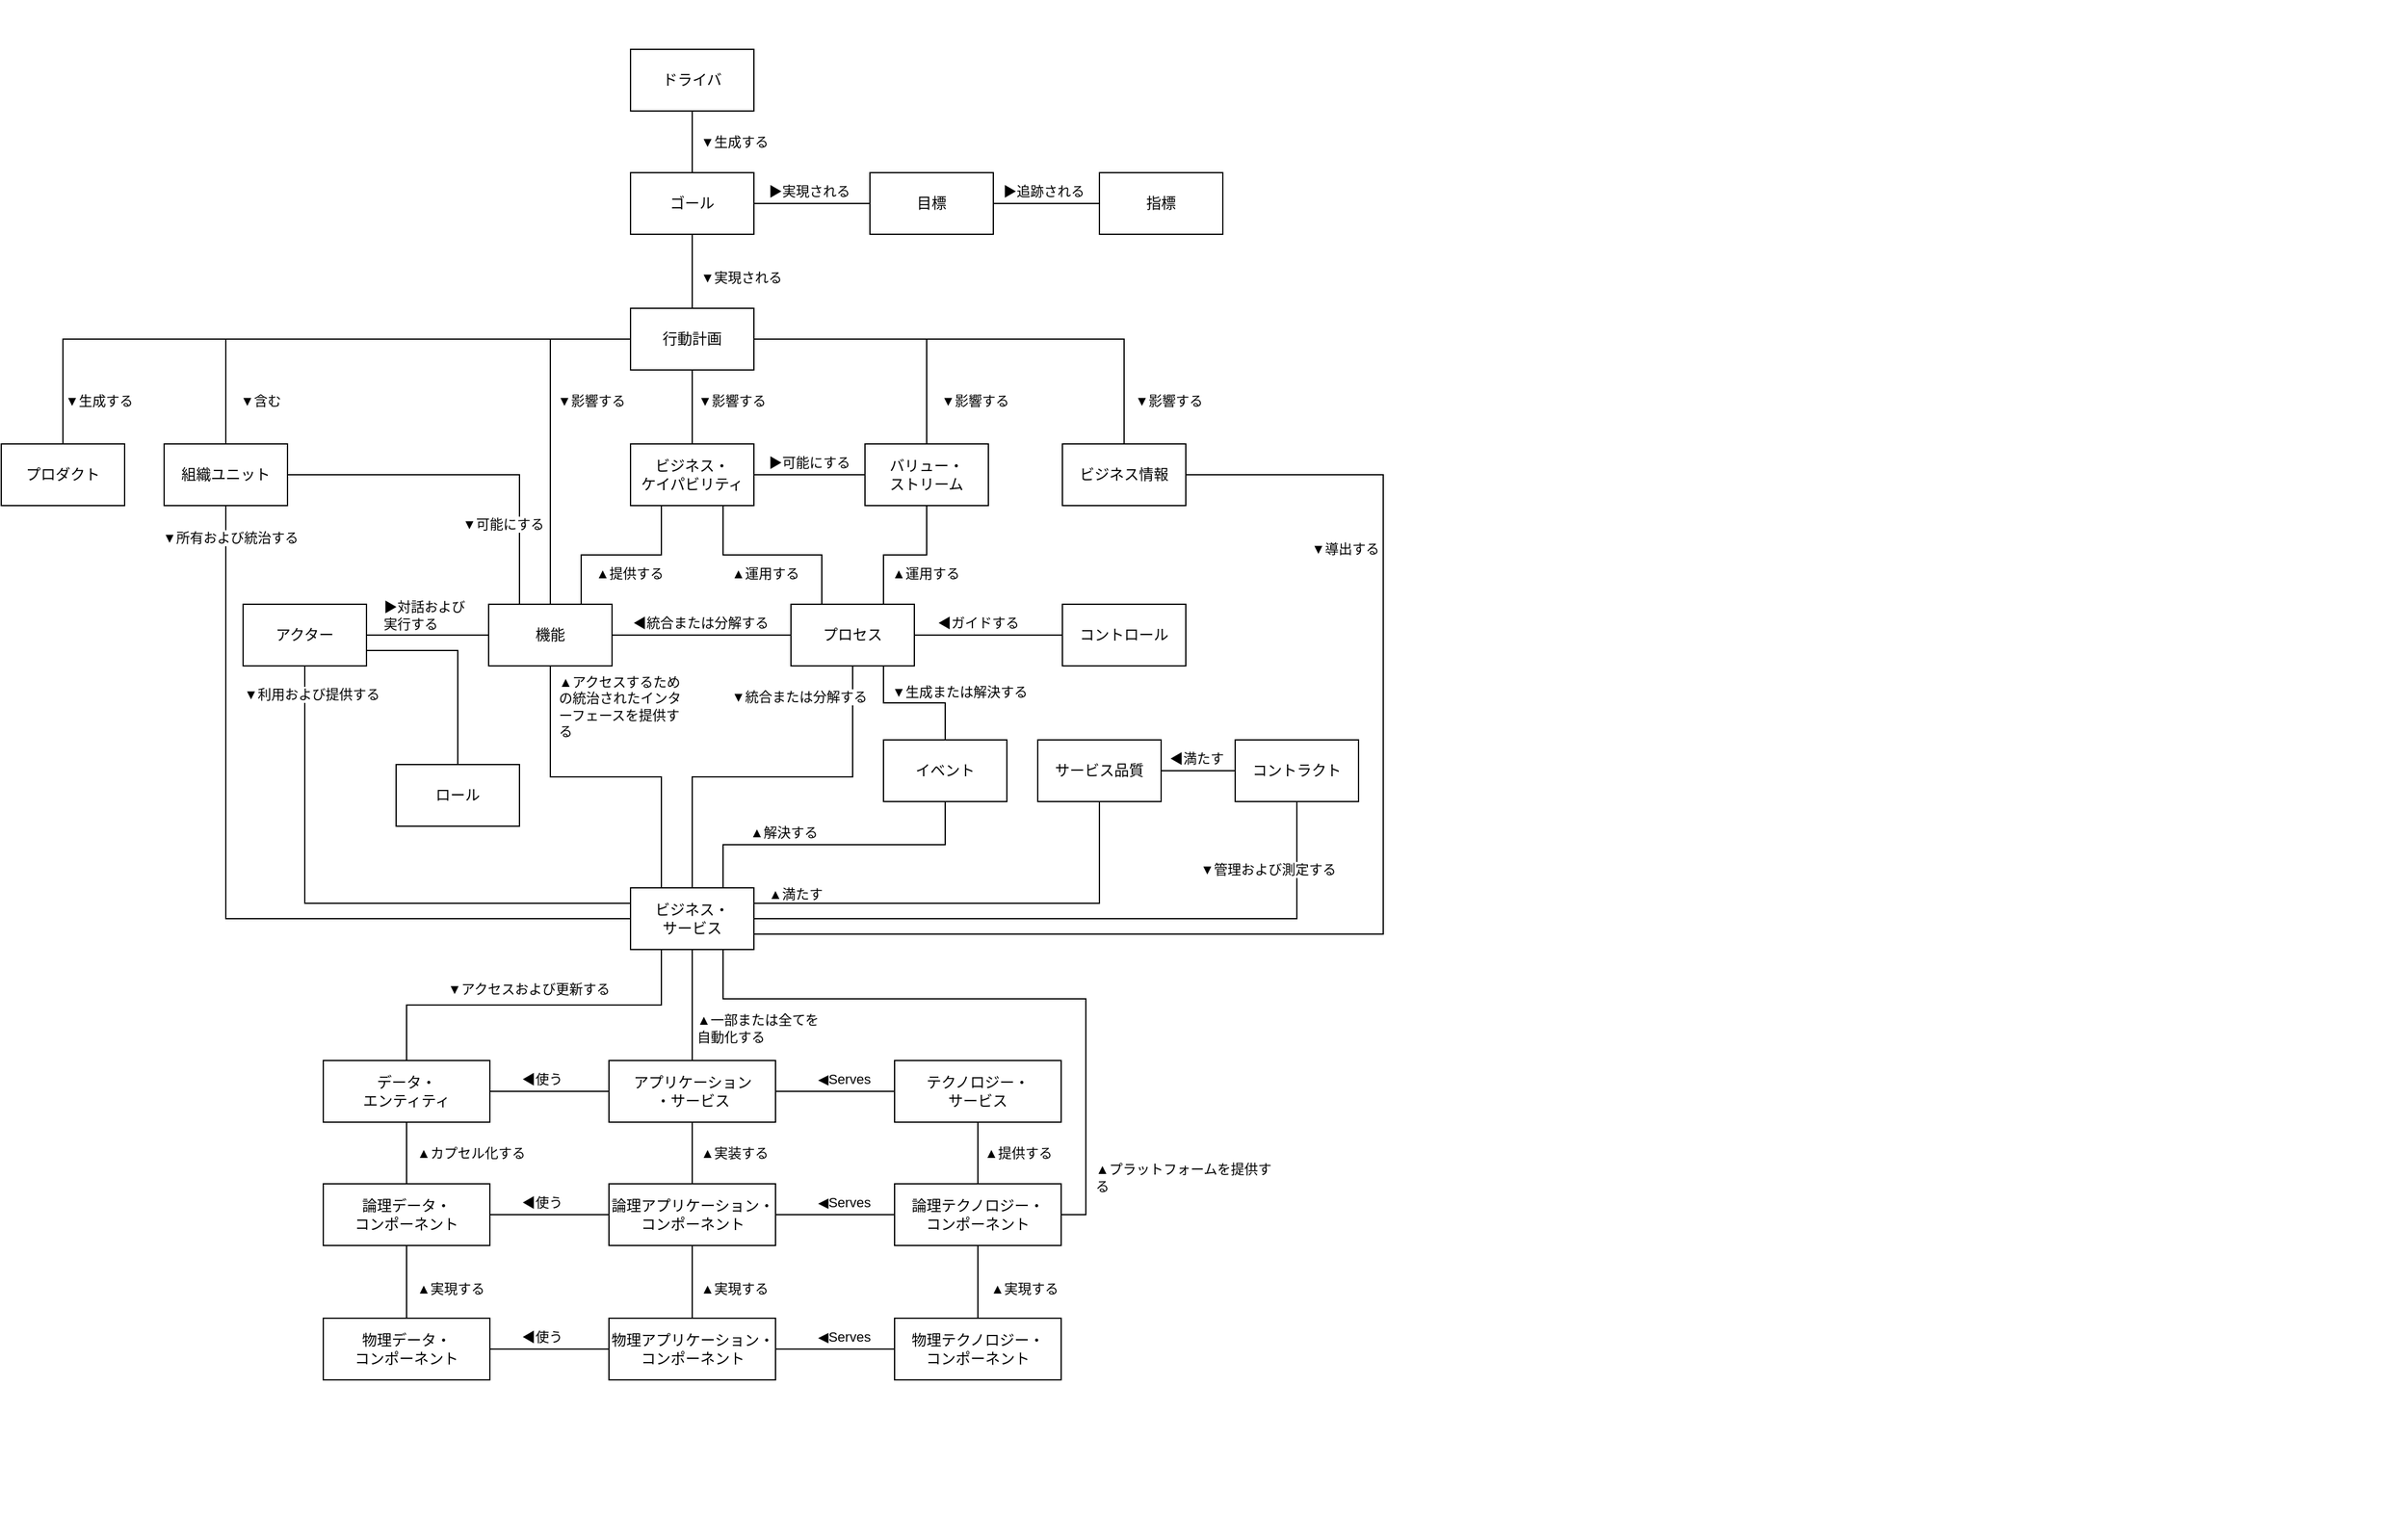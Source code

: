 <mxfile version="24.5.1" type="device">
  <diagram name="ページ1" id="Z8X2f4txD260uItvgTXV">
    <mxGraphModel dx="2591" dy="1276" grid="1" gridSize="10" guides="1" tooltips="1" connect="1" arrows="0" fold="1" page="1" pageScale="1" pageWidth="827" pageHeight="1169" math="0" shadow="0">
      <root>
        <mxCell id="0" />
        <mxCell id="1" parent="0" />
        <mxCell id="oUVDMubkJl2W0yfl72FX-8" style="edgeStyle=orthogonalEdgeStyle;rounded=0;orthogonalLoop=1;jettySize=auto;html=1;exitX=0.5;exitY=1;exitDx=0;exitDy=0;endArrow=none;endFill=0;" edge="1" parent="1" source="oUVDMubkJl2W0yfl72FX-1" target="oUVDMubkJl2W0yfl72FX-2">
          <mxGeometry relative="1" as="geometry" />
        </mxCell>
        <mxCell id="oUVDMubkJl2W0yfl72FX-1" value="ドライバ" style="rounded=0;whiteSpace=wrap;html=1;" vertex="1" parent="1">
          <mxGeometry x="260" y="120" width="100" height="50" as="geometry" />
        </mxCell>
        <mxCell id="oUVDMubkJl2W0yfl72FX-9" style="edgeStyle=orthogonalEdgeStyle;rounded=0;orthogonalLoop=1;jettySize=auto;html=1;exitX=1;exitY=0.5;exitDx=0;exitDy=0;strokeColor=default;align=center;verticalAlign=middle;fontFamily=Helvetica;fontSize=11;fontColor=default;labelBackgroundColor=default;endArrow=none;endFill=0;" edge="1" parent="1" source="oUVDMubkJl2W0yfl72FX-2" target="oUVDMubkJl2W0yfl72FX-3">
          <mxGeometry relative="1" as="geometry" />
        </mxCell>
        <mxCell id="oUVDMubkJl2W0yfl72FX-2" value="ゴール" style="rounded=0;whiteSpace=wrap;html=1;" vertex="1" parent="1">
          <mxGeometry x="260" y="220" width="100" height="50" as="geometry" />
        </mxCell>
        <mxCell id="oUVDMubkJl2W0yfl72FX-10" style="edgeStyle=orthogonalEdgeStyle;rounded=0;orthogonalLoop=1;jettySize=auto;html=1;exitX=1;exitY=0.5;exitDx=0;exitDy=0;strokeColor=default;align=center;verticalAlign=middle;fontFamily=Helvetica;fontSize=11;fontColor=default;labelBackgroundColor=default;endArrow=none;endFill=0;" edge="1" parent="1" source="oUVDMubkJl2W0yfl72FX-3" target="oUVDMubkJl2W0yfl72FX-4">
          <mxGeometry relative="1" as="geometry" />
        </mxCell>
        <mxCell id="oUVDMubkJl2W0yfl72FX-11" style="edgeStyle=orthogonalEdgeStyle;rounded=0;orthogonalLoop=1;jettySize=auto;html=1;exitX=0.5;exitY=1;exitDx=0;exitDy=0;strokeColor=default;align=center;verticalAlign=middle;fontFamily=Helvetica;fontSize=11;fontColor=default;labelBackgroundColor=default;endArrow=none;endFill=0;" edge="1" parent="1" source="oUVDMubkJl2W0yfl72FX-2" target="oUVDMubkJl2W0yfl72FX-5">
          <mxGeometry relative="1" as="geometry" />
        </mxCell>
        <mxCell id="oUVDMubkJl2W0yfl72FX-3" value="目標" style="rounded=0;whiteSpace=wrap;html=1;" vertex="1" parent="1">
          <mxGeometry x="454" y="220" width="100" height="50" as="geometry" />
        </mxCell>
        <mxCell id="oUVDMubkJl2W0yfl72FX-4" value="指標" style="rounded=0;whiteSpace=wrap;html=1;" vertex="1" parent="1">
          <mxGeometry x="640" y="220" width="100" height="50" as="geometry" />
        </mxCell>
        <mxCell id="oUVDMubkJl2W0yfl72FX-7" style="rounded=0;orthogonalLoop=1;jettySize=auto;html=1;exitX=0.5;exitY=1;exitDx=0;exitDy=0;entryX=0.5;entryY=0;entryDx=0;entryDy=0;endArrow=none;endFill=0;" edge="1" parent="1" source="oUVDMubkJl2W0yfl72FX-5" target="oUVDMubkJl2W0yfl72FX-6">
          <mxGeometry relative="1" as="geometry">
            <mxPoint x="410" y="530" as="targetPoint" />
          </mxGeometry>
        </mxCell>
        <mxCell id="oUVDMubkJl2W0yfl72FX-20" style="edgeStyle=orthogonalEdgeStyle;rounded=0;orthogonalLoop=1;jettySize=auto;html=1;exitX=0;exitY=0.5;exitDx=0;exitDy=0;strokeColor=default;align=center;verticalAlign=middle;fontFamily=Helvetica;fontSize=11;fontColor=default;labelBackgroundColor=default;endArrow=none;endFill=0;" edge="1" parent="1" source="oUVDMubkJl2W0yfl72FX-5" target="oUVDMubkJl2W0yfl72FX-18">
          <mxGeometry relative="1" as="geometry" />
        </mxCell>
        <mxCell id="oUVDMubkJl2W0yfl72FX-21" style="edgeStyle=orthogonalEdgeStyle;rounded=0;orthogonalLoop=1;jettySize=auto;html=1;exitX=0;exitY=0.5;exitDx=0;exitDy=0;strokeColor=default;align=center;verticalAlign=middle;fontFamily=Helvetica;fontSize=11;fontColor=default;labelBackgroundColor=default;endArrow=none;endFill=0;" edge="1" parent="1" source="oUVDMubkJl2W0yfl72FX-5" target="oUVDMubkJl2W0yfl72FX-19">
          <mxGeometry relative="1" as="geometry" />
        </mxCell>
        <mxCell id="oUVDMubkJl2W0yfl72FX-22" style="edgeStyle=orthogonalEdgeStyle;rounded=0;orthogonalLoop=1;jettySize=auto;html=1;exitX=1;exitY=0.5;exitDx=0;exitDy=0;strokeColor=default;align=center;verticalAlign=middle;fontFamily=Helvetica;fontSize=11;fontColor=default;labelBackgroundColor=default;endArrow=none;endFill=0;" edge="1" parent="1" source="oUVDMubkJl2W0yfl72FX-5" target="oUVDMubkJl2W0yfl72FX-12">
          <mxGeometry relative="1" as="geometry" />
        </mxCell>
        <mxCell id="oUVDMubkJl2W0yfl72FX-23" style="edgeStyle=orthogonalEdgeStyle;rounded=0;orthogonalLoop=1;jettySize=auto;html=1;exitX=1;exitY=0.5;exitDx=0;exitDy=0;entryX=0.5;entryY=0;entryDx=0;entryDy=0;strokeColor=default;align=center;verticalAlign=middle;fontFamily=Helvetica;fontSize=11;fontColor=default;labelBackgroundColor=default;endArrow=none;endFill=0;" edge="1" parent="1" source="oUVDMubkJl2W0yfl72FX-5" target="oUVDMubkJl2W0yfl72FX-17">
          <mxGeometry relative="1" as="geometry" />
        </mxCell>
        <mxCell id="oUVDMubkJl2W0yfl72FX-56" style="edgeStyle=orthogonalEdgeStyle;rounded=0;orthogonalLoop=1;jettySize=auto;html=1;exitX=0;exitY=0.5;exitDx=0;exitDy=0;entryX=0.5;entryY=0;entryDx=0;entryDy=0;strokeColor=default;align=center;verticalAlign=middle;fontFamily=Helvetica;fontSize=11;fontColor=default;labelBackgroundColor=default;endArrow=none;endFill=0;" edge="1" parent="1" source="oUVDMubkJl2W0yfl72FX-5" target="oUVDMubkJl2W0yfl72FX-29">
          <mxGeometry relative="1" as="geometry" />
        </mxCell>
        <mxCell id="oUVDMubkJl2W0yfl72FX-5" value="行動計画" style="rounded=0;whiteSpace=wrap;html=1;" vertex="1" parent="1">
          <mxGeometry x="260" y="330" width="100" height="50" as="geometry" />
        </mxCell>
        <mxCell id="oUVDMubkJl2W0yfl72FX-43" style="edgeStyle=orthogonalEdgeStyle;rounded=0;orthogonalLoop=1;jettySize=auto;html=1;exitX=1;exitY=0.5;exitDx=0;exitDy=0;entryX=0;entryY=0.5;entryDx=0;entryDy=0;strokeColor=default;align=center;verticalAlign=middle;fontFamily=Helvetica;fontSize=11;fontColor=default;labelBackgroundColor=default;endArrow=none;endFill=0;" edge="1" parent="1" source="oUVDMubkJl2W0yfl72FX-6" target="oUVDMubkJl2W0yfl72FX-12">
          <mxGeometry relative="1" as="geometry" />
        </mxCell>
        <mxCell id="oUVDMubkJl2W0yfl72FX-6" value="ビジネス&lt;span style=&quot;background-color: initial;&quot;&gt;・&lt;/span&gt;&lt;div&gt;&lt;span style=&quot;background-color: initial;&quot;&gt;ケイパビリティ&lt;/span&gt;&lt;/div&gt;" style="rounded=0;whiteSpace=wrap;html=1;" vertex="1" parent="1">
          <mxGeometry x="260" y="440" width="100" height="50" as="geometry" />
        </mxCell>
        <mxCell id="oUVDMubkJl2W0yfl72FX-12" value="バリュー・&lt;div&gt;ストリーム&lt;/div&gt;" style="rounded=0;whiteSpace=wrap;html=1;" vertex="1" parent="1">
          <mxGeometry x="450" y="440" width="100" height="50" as="geometry" />
        </mxCell>
        <mxCell id="oUVDMubkJl2W0yfl72FX-13" value="▼実現される" style="text;html=1;align=left;verticalAlign=middle;whiteSpace=wrap;rounded=0;fontFamily=Helvetica;fontSize=11;fontColor=default;labelBackgroundColor=default;" vertex="1" parent="1">
          <mxGeometry x="315" y="290" width="70" height="30" as="geometry" />
        </mxCell>
        <mxCell id="oUVDMubkJl2W0yfl72FX-14" value="▼生成する" style="text;html=1;align=left;verticalAlign=middle;whiteSpace=wrap;rounded=0;fontFamily=Helvetica;fontSize=11;fontColor=default;labelBackgroundColor=default;" vertex="1" parent="1">
          <mxGeometry x="315" y="180" width="60" height="30" as="geometry" />
        </mxCell>
        <mxCell id="oUVDMubkJl2W0yfl72FX-15" value="▶︎実現される" style="text;html=1;align=left;verticalAlign=middle;whiteSpace=wrap;rounded=0;fontFamily=Helvetica;fontSize=11;fontColor=default;labelBackgroundColor=default;" vertex="1" parent="1">
          <mxGeometry x="370" y="220" width="80" height="30" as="geometry" />
        </mxCell>
        <mxCell id="oUVDMubkJl2W0yfl72FX-16" value="▶︎追跡される" style="text;html=1;align=left;verticalAlign=middle;whiteSpace=wrap;rounded=0;fontFamily=Helvetica;fontSize=11;fontColor=default;labelBackgroundColor=default;" vertex="1" parent="1">
          <mxGeometry x="560" y="220" width="80" height="30" as="geometry" />
        </mxCell>
        <mxCell id="oUVDMubkJl2W0yfl72FX-17" value="ビジネス情報" style="rounded=0;whiteSpace=wrap;html=1;" vertex="1" parent="1">
          <mxGeometry x="610" y="440" width="100" height="50" as="geometry" />
        </mxCell>
        <mxCell id="oUVDMubkJl2W0yfl72FX-78" style="edgeStyle=orthogonalEdgeStyle;rounded=0;orthogonalLoop=1;jettySize=auto;html=1;exitX=1;exitY=0.5;exitDx=0;exitDy=0;entryX=0.25;entryY=0;entryDx=0;entryDy=0;strokeColor=default;align=center;verticalAlign=middle;fontFamily=Helvetica;fontSize=11;fontColor=default;labelBackgroundColor=default;endArrow=none;endFill=0;" edge="1" parent="1" source="oUVDMubkJl2W0yfl72FX-18" target="oUVDMubkJl2W0yfl72FX-29">
          <mxGeometry relative="1" as="geometry" />
        </mxCell>
        <mxCell id="oUVDMubkJl2W0yfl72FX-18" value="組織ユニット" style="rounded=0;whiteSpace=wrap;html=1;" vertex="1" parent="1">
          <mxGeometry x="-118" y="440" width="100" height="50" as="geometry" />
        </mxCell>
        <mxCell id="oUVDMubkJl2W0yfl72FX-19" value="プロダクト" style="rounded=0;whiteSpace=wrap;html=1;" vertex="1" parent="1">
          <mxGeometry x="-250" y="440" width="100" height="50" as="geometry" />
        </mxCell>
        <mxCell id="oUVDMubkJl2W0yfl72FX-24" value="▼生成する" style="text;html=1;align=left;verticalAlign=middle;whiteSpace=wrap;rounded=0;fontFamily=Helvetica;fontSize=11;fontColor=default;labelBackgroundColor=default;" vertex="1" parent="1">
          <mxGeometry x="-200" y="390" width="70" height="30" as="geometry" />
        </mxCell>
        <mxCell id="oUVDMubkJl2W0yfl72FX-25" value="▼含む" style="text;html=1;align=left;verticalAlign=middle;whiteSpace=wrap;rounded=0;fontFamily=Helvetica;fontSize=11;fontColor=default;labelBackgroundColor=default;" vertex="1" parent="1">
          <mxGeometry x="-58" y="390" width="70" height="30" as="geometry" />
        </mxCell>
        <mxCell id="oUVDMubkJl2W0yfl72FX-26" value="▼影響する" style="text;html=1;align=left;verticalAlign=middle;whiteSpace=wrap;rounded=0;fontFamily=Helvetica;fontSize=11;fontColor=default;labelBackgroundColor=default;" vertex="1" parent="1">
          <mxGeometry x="313" y="390" width="90" height="30" as="geometry" />
        </mxCell>
        <mxCell id="oUVDMubkJl2W0yfl72FX-27" value="▼影響する" style="text;html=1;align=left;verticalAlign=middle;whiteSpace=wrap;rounded=0;fontFamily=Helvetica;fontSize=11;fontColor=default;labelBackgroundColor=default;" vertex="1" parent="1">
          <mxGeometry x="510" y="390" width="90" height="30" as="geometry" />
        </mxCell>
        <mxCell id="oUVDMubkJl2W0yfl72FX-28" value="▼影響する" style="text;html=1;align=left;verticalAlign=middle;whiteSpace=wrap;rounded=0;fontFamily=Helvetica;fontSize=11;fontColor=default;labelBackgroundColor=default;" vertex="1" parent="1">
          <mxGeometry x="667" y="390" width="90" height="30" as="geometry" />
        </mxCell>
        <mxCell id="oUVDMubkJl2W0yfl72FX-58" style="edgeStyle=orthogonalEdgeStyle;rounded=0;orthogonalLoop=1;jettySize=auto;html=1;exitX=0.75;exitY=0;exitDx=0;exitDy=0;entryX=0.25;entryY=1;entryDx=0;entryDy=0;strokeColor=default;align=center;verticalAlign=middle;fontFamily=Helvetica;fontSize=11;fontColor=default;labelBackgroundColor=default;endArrow=none;endFill=0;" edge="1" parent="1" source="oUVDMubkJl2W0yfl72FX-29" target="oUVDMubkJl2W0yfl72FX-6">
          <mxGeometry relative="1" as="geometry" />
        </mxCell>
        <mxCell id="oUVDMubkJl2W0yfl72FX-60" style="edgeStyle=orthogonalEdgeStyle;rounded=0;orthogonalLoop=1;jettySize=auto;html=1;exitX=1;exitY=0.5;exitDx=0;exitDy=0;strokeColor=default;align=center;verticalAlign=middle;fontFamily=Helvetica;fontSize=11;fontColor=default;labelBackgroundColor=default;endArrow=none;endFill=0;" edge="1" parent="1" source="oUVDMubkJl2W0yfl72FX-29" target="oUVDMubkJl2W0yfl72FX-31">
          <mxGeometry relative="1" as="geometry" />
        </mxCell>
        <mxCell id="oUVDMubkJl2W0yfl72FX-79" style="edgeStyle=orthogonalEdgeStyle;rounded=0;orthogonalLoop=1;jettySize=auto;html=1;exitX=0;exitY=0.5;exitDx=0;exitDy=0;strokeColor=default;align=center;verticalAlign=middle;fontFamily=Helvetica;fontSize=11;fontColor=default;labelBackgroundColor=default;endArrow=none;endFill=0;" edge="1" parent="1" source="oUVDMubkJl2W0yfl72FX-29" target="oUVDMubkJl2W0yfl72FX-30">
          <mxGeometry relative="1" as="geometry" />
        </mxCell>
        <mxCell id="oUVDMubkJl2W0yfl72FX-29" value="機能" style="rounded=0;whiteSpace=wrap;html=1;" vertex="1" parent="1">
          <mxGeometry x="145" y="570" width="100" height="50" as="geometry" />
        </mxCell>
        <mxCell id="oUVDMubkJl2W0yfl72FX-77" style="edgeStyle=orthogonalEdgeStyle;rounded=0;orthogonalLoop=1;jettySize=auto;html=1;exitX=1;exitY=0.75;exitDx=0;exitDy=0;strokeColor=default;align=center;verticalAlign=middle;fontFamily=Helvetica;fontSize=11;fontColor=default;labelBackgroundColor=default;endArrow=none;endFill=0;" edge="1" parent="1" source="oUVDMubkJl2W0yfl72FX-30" target="oUVDMubkJl2W0yfl72FX-35">
          <mxGeometry relative="1" as="geometry" />
        </mxCell>
        <mxCell id="oUVDMubkJl2W0yfl72FX-30" value="アクター" style="rounded=0;whiteSpace=wrap;html=1;" vertex="1" parent="1">
          <mxGeometry x="-54" y="570" width="100" height="50" as="geometry" />
        </mxCell>
        <mxCell id="oUVDMubkJl2W0yfl72FX-44" style="edgeStyle=orthogonalEdgeStyle;rounded=0;orthogonalLoop=1;jettySize=auto;html=1;exitX=0.25;exitY=0;exitDx=0;exitDy=0;entryX=0.75;entryY=1;entryDx=0;entryDy=0;strokeColor=default;align=center;verticalAlign=middle;fontFamily=Helvetica;fontSize=11;fontColor=default;labelBackgroundColor=default;endArrow=none;endFill=0;" edge="1" parent="1" source="oUVDMubkJl2W0yfl72FX-31" target="oUVDMubkJl2W0yfl72FX-6">
          <mxGeometry relative="1" as="geometry" />
        </mxCell>
        <mxCell id="oUVDMubkJl2W0yfl72FX-46" style="edgeStyle=orthogonalEdgeStyle;rounded=0;orthogonalLoop=1;jettySize=auto;html=1;exitX=0.75;exitY=0;exitDx=0;exitDy=0;strokeColor=default;align=center;verticalAlign=middle;fontFamily=Helvetica;fontSize=11;fontColor=default;labelBackgroundColor=default;endArrow=none;endFill=0;" edge="1" parent="1" source="oUVDMubkJl2W0yfl72FX-31" target="oUVDMubkJl2W0yfl72FX-12">
          <mxGeometry relative="1" as="geometry" />
        </mxCell>
        <mxCell id="oUVDMubkJl2W0yfl72FX-67" style="edgeStyle=orthogonalEdgeStyle;rounded=0;orthogonalLoop=1;jettySize=auto;html=1;exitX=0.75;exitY=1;exitDx=0;exitDy=0;entryX=0.5;entryY=0;entryDx=0;entryDy=0;strokeColor=default;align=center;verticalAlign=middle;fontFamily=Helvetica;fontSize=11;fontColor=default;labelBackgroundColor=default;endArrow=none;endFill=0;" edge="1" parent="1" source="oUVDMubkJl2W0yfl72FX-31" target="oUVDMubkJl2W0yfl72FX-36">
          <mxGeometry relative="1" as="geometry" />
        </mxCell>
        <mxCell id="oUVDMubkJl2W0yfl72FX-82" style="edgeStyle=orthogonalEdgeStyle;rounded=0;orthogonalLoop=1;jettySize=auto;html=1;exitX=1;exitY=0.5;exitDx=0;exitDy=0;entryX=0;entryY=0.5;entryDx=0;entryDy=0;strokeColor=default;align=center;verticalAlign=middle;fontFamily=Helvetica;fontSize=11;fontColor=default;labelBackgroundColor=default;endArrow=none;endFill=0;" edge="1" parent="1" source="oUVDMubkJl2W0yfl72FX-31" target="oUVDMubkJl2W0yfl72FX-32">
          <mxGeometry relative="1" as="geometry" />
        </mxCell>
        <mxCell id="oUVDMubkJl2W0yfl72FX-31" value="プロセス" style="rounded=0;whiteSpace=wrap;html=1;" vertex="1" parent="1">
          <mxGeometry x="390" y="570" width="100" height="50" as="geometry" />
        </mxCell>
        <mxCell id="oUVDMubkJl2W0yfl72FX-32" value="コントロール" style="rounded=0;whiteSpace=wrap;html=1;" vertex="1" parent="1">
          <mxGeometry x="610" y="570" width="100" height="50" as="geometry" />
        </mxCell>
        <mxCell id="oUVDMubkJl2W0yfl72FX-35" value="ロール" style="rounded=0;whiteSpace=wrap;html=1;" vertex="1" parent="1">
          <mxGeometry x="70" y="700" width="100" height="50" as="geometry" />
        </mxCell>
        <mxCell id="oUVDMubkJl2W0yfl72FX-36" value="イベント" style="rounded=0;whiteSpace=wrap;html=1;" vertex="1" parent="1">
          <mxGeometry x="465" y="680" width="100" height="50" as="geometry" />
        </mxCell>
        <mxCell id="oUVDMubkJl2W0yfl72FX-72" style="edgeStyle=orthogonalEdgeStyle;rounded=0;orthogonalLoop=1;jettySize=auto;html=1;exitX=1;exitY=0.5;exitDx=0;exitDy=0;entryX=0;entryY=0.5;entryDx=0;entryDy=0;strokeColor=default;align=center;verticalAlign=middle;fontFamily=Helvetica;fontSize=11;fontColor=default;labelBackgroundColor=default;endArrow=none;endFill=0;" edge="1" parent="1" source="oUVDMubkJl2W0yfl72FX-37" target="oUVDMubkJl2W0yfl72FX-38">
          <mxGeometry relative="1" as="geometry" />
        </mxCell>
        <mxCell id="oUVDMubkJl2W0yfl72FX-37" value="サービス品質" style="rounded=0;whiteSpace=wrap;html=1;" vertex="1" parent="1">
          <mxGeometry x="590" y="680" width="100" height="50" as="geometry" />
        </mxCell>
        <mxCell id="oUVDMubkJl2W0yfl72FX-38" value="コントラクト" style="rounded=0;whiteSpace=wrap;html=1;" vertex="1" parent="1">
          <mxGeometry x="750" y="680" width="100" height="50" as="geometry" />
        </mxCell>
        <mxCell id="oUVDMubkJl2W0yfl72FX-48" style="edgeStyle=orthogonalEdgeStyle;rounded=0;orthogonalLoop=1;jettySize=auto;html=1;exitX=0.25;exitY=0;exitDx=0;exitDy=0;entryX=0.5;entryY=1;entryDx=0;entryDy=0;strokeColor=default;align=center;verticalAlign=middle;fontFamily=Helvetica;fontSize=11;fontColor=default;labelBackgroundColor=default;endArrow=none;endFill=0;" edge="1" parent="1" source="oUVDMubkJl2W0yfl72FX-39" target="oUVDMubkJl2W0yfl72FX-29">
          <mxGeometry relative="1" as="geometry" />
        </mxCell>
        <mxCell id="oUVDMubkJl2W0yfl72FX-49" style="edgeStyle=orthogonalEdgeStyle;rounded=0;orthogonalLoop=1;jettySize=auto;html=1;exitX=0;exitY=0.5;exitDx=0;exitDy=0;strokeColor=default;align=center;verticalAlign=middle;fontFamily=Helvetica;fontSize=11;fontColor=default;labelBackgroundColor=default;endArrow=none;endFill=0;entryX=0.5;entryY=1;entryDx=0;entryDy=0;" edge="1" parent="1" source="oUVDMubkJl2W0yfl72FX-39" target="oUVDMubkJl2W0yfl72FX-18">
          <mxGeometry relative="1" as="geometry">
            <mxPoint x="140" y="620" as="targetPoint" />
          </mxGeometry>
        </mxCell>
        <mxCell id="oUVDMubkJl2W0yfl72FX-50" style="edgeStyle=orthogonalEdgeStyle;rounded=0;orthogonalLoop=1;jettySize=auto;html=1;exitX=0;exitY=0.25;exitDx=0;exitDy=0;entryX=0.5;entryY=1;entryDx=0;entryDy=0;strokeColor=default;align=center;verticalAlign=middle;fontFamily=Helvetica;fontSize=11;fontColor=default;labelBackgroundColor=default;endArrow=none;endFill=0;" edge="1" parent="1" source="oUVDMubkJl2W0yfl72FX-39" target="oUVDMubkJl2W0yfl72FX-30">
          <mxGeometry relative="1" as="geometry" />
        </mxCell>
        <mxCell id="oUVDMubkJl2W0yfl72FX-51" style="edgeStyle=orthogonalEdgeStyle;rounded=0;orthogonalLoop=1;jettySize=auto;html=1;exitX=0.75;exitY=0;exitDx=0;exitDy=0;entryX=0.5;entryY=1;entryDx=0;entryDy=0;strokeColor=default;align=center;verticalAlign=middle;fontFamily=Helvetica;fontSize=11;fontColor=default;labelBackgroundColor=default;endArrow=none;endFill=0;" edge="1" parent="1" source="oUVDMubkJl2W0yfl72FX-39" target="oUVDMubkJl2W0yfl72FX-36">
          <mxGeometry relative="1" as="geometry" />
        </mxCell>
        <mxCell id="oUVDMubkJl2W0yfl72FX-52" style="edgeStyle=orthogonalEdgeStyle;rounded=0;orthogonalLoop=1;jettySize=auto;html=1;exitX=0.5;exitY=0;exitDx=0;exitDy=0;strokeColor=default;align=center;verticalAlign=middle;fontFamily=Helvetica;fontSize=11;fontColor=default;labelBackgroundColor=default;endArrow=none;endFill=0;entryX=0.5;entryY=1;entryDx=0;entryDy=0;" edge="1" parent="1" source="oUVDMubkJl2W0yfl72FX-39" target="oUVDMubkJl2W0yfl72FX-31">
          <mxGeometry relative="1" as="geometry">
            <mxPoint x="440" y="710" as="targetPoint" />
          </mxGeometry>
        </mxCell>
        <mxCell id="oUVDMubkJl2W0yfl72FX-53" style="edgeStyle=orthogonalEdgeStyle;rounded=0;orthogonalLoop=1;jettySize=auto;html=1;exitX=1;exitY=0.25;exitDx=0;exitDy=0;strokeColor=default;align=center;verticalAlign=middle;fontFamily=Helvetica;fontSize=11;fontColor=default;labelBackgroundColor=default;endArrow=none;endFill=0;" edge="1" parent="1" source="oUVDMubkJl2W0yfl72FX-39" target="oUVDMubkJl2W0yfl72FX-37">
          <mxGeometry relative="1" as="geometry" />
        </mxCell>
        <mxCell id="oUVDMubkJl2W0yfl72FX-54" style="edgeStyle=orthogonalEdgeStyle;rounded=0;orthogonalLoop=1;jettySize=auto;html=1;exitX=1;exitY=0.5;exitDx=0;exitDy=0;entryX=0.5;entryY=1;entryDx=0;entryDy=0;strokeColor=default;align=center;verticalAlign=middle;fontFamily=Helvetica;fontSize=11;fontColor=default;labelBackgroundColor=default;endArrow=none;endFill=0;" edge="1" parent="1" source="oUVDMubkJl2W0yfl72FX-39" target="oUVDMubkJl2W0yfl72FX-38">
          <mxGeometry relative="1" as="geometry" />
        </mxCell>
        <mxCell id="oUVDMubkJl2W0yfl72FX-55" style="edgeStyle=orthogonalEdgeStyle;rounded=0;orthogonalLoop=1;jettySize=auto;html=1;exitX=1;exitY=0.75;exitDx=0;exitDy=0;strokeColor=default;align=center;verticalAlign=middle;fontFamily=Helvetica;fontSize=11;fontColor=default;labelBackgroundColor=default;endArrow=none;endFill=0;entryX=1;entryY=0.5;entryDx=0;entryDy=0;" edge="1" parent="1" source="oUVDMubkJl2W0yfl72FX-39" target="oUVDMubkJl2W0yfl72FX-17">
          <mxGeometry relative="1" as="geometry">
            <mxPoint x="740" y="570" as="targetPoint" />
            <Array as="points">
              <mxPoint x="870" y="838" />
              <mxPoint x="870" y="465" />
            </Array>
          </mxGeometry>
        </mxCell>
        <mxCell id="oUVDMubkJl2W0yfl72FX-93" style="edgeStyle=orthogonalEdgeStyle;rounded=0;orthogonalLoop=1;jettySize=auto;html=1;exitX=0.5;exitY=1;exitDx=0;exitDy=0;strokeColor=default;align=center;verticalAlign=middle;fontFamily=Helvetica;fontSize=11;fontColor=default;labelBackgroundColor=default;endArrow=none;endFill=0;" edge="1" parent="1" source="oUVDMubkJl2W0yfl72FX-39" target="oUVDMubkJl2W0yfl72FX-87">
          <mxGeometry relative="1" as="geometry" />
        </mxCell>
        <mxCell id="oUVDMubkJl2W0yfl72FX-94" style="edgeStyle=orthogonalEdgeStyle;rounded=0;orthogonalLoop=1;jettySize=auto;html=1;exitX=0.25;exitY=1;exitDx=0;exitDy=0;strokeColor=default;align=center;verticalAlign=middle;fontFamily=Helvetica;fontSize=11;fontColor=default;labelBackgroundColor=default;endArrow=none;endFill=0;" edge="1" parent="1" source="oUVDMubkJl2W0yfl72FX-39" target="oUVDMubkJl2W0yfl72FX-84">
          <mxGeometry relative="1" as="geometry" />
        </mxCell>
        <mxCell id="oUVDMubkJl2W0yfl72FX-111" style="edgeStyle=orthogonalEdgeStyle;rounded=0;orthogonalLoop=1;jettySize=auto;html=1;exitX=0.75;exitY=1;exitDx=0;exitDy=0;entryX=1;entryY=0.5;entryDx=0;entryDy=0;strokeColor=default;align=center;verticalAlign=middle;fontFamily=Helvetica;fontSize=11;fontColor=default;labelBackgroundColor=default;endArrow=none;endFill=0;" edge="1" parent="1" source="oUVDMubkJl2W0yfl72FX-39" target="oUVDMubkJl2W0yfl72FX-91">
          <mxGeometry relative="1" as="geometry">
            <Array as="points">
              <mxPoint x="335" y="890" />
              <mxPoint x="629" y="890" />
              <mxPoint x="629" y="1065" />
            </Array>
          </mxGeometry>
        </mxCell>
        <mxCell id="oUVDMubkJl2W0yfl72FX-39" value="ビジネス・&lt;div&gt;サービス&lt;/div&gt;" style="rounded=0;whiteSpace=wrap;html=1;" vertex="1" parent="1">
          <mxGeometry x="260" y="800" width="100" height="50" as="geometry" />
        </mxCell>
        <mxCell id="oUVDMubkJl2W0yfl72FX-41" value="▶︎可能にする" style="text;html=1;align=left;verticalAlign=middle;whiteSpace=wrap;rounded=0;fontFamily=Helvetica;fontSize=11;fontColor=default;labelBackgroundColor=default;" vertex="1" parent="1">
          <mxGeometry x="370" y="440" width="90" height="30" as="geometry" />
        </mxCell>
        <mxCell id="oUVDMubkJl2W0yfl72FX-45" value="▲運用する" style="text;html=1;align=left;verticalAlign=middle;whiteSpace=wrap;rounded=0;fontFamily=Helvetica;fontSize=11;fontColor=default;labelBackgroundColor=default;" vertex="1" parent="1">
          <mxGeometry x="340" y="530" width="90" height="30" as="geometry" />
        </mxCell>
        <mxCell id="oUVDMubkJl2W0yfl72FX-47" value="▲運用する" style="text;html=1;align=left;verticalAlign=middle;whiteSpace=wrap;rounded=0;fontFamily=Helvetica;fontSize=11;fontColor=default;labelBackgroundColor=default;" vertex="1" parent="1">
          <mxGeometry x="470" y="530" width="90" height="30" as="geometry" />
        </mxCell>
        <mxCell id="oUVDMubkJl2W0yfl72FX-57" value="▼影響する" style="text;html=1;align=left;verticalAlign=middle;whiteSpace=wrap;rounded=0;fontFamily=Helvetica;fontSize=11;fontColor=default;labelBackgroundColor=default;" vertex="1" parent="1">
          <mxGeometry x="199" y="390" width="90" height="30" as="geometry" />
        </mxCell>
        <mxCell id="oUVDMubkJl2W0yfl72FX-59" value="▲提供する" style="text;html=1;align=left;verticalAlign=middle;whiteSpace=wrap;rounded=0;fontFamily=Helvetica;fontSize=11;fontColor=default;labelBackgroundColor=default;" vertex="1" parent="1">
          <mxGeometry x="230" y="530" width="90" height="30" as="geometry" />
        </mxCell>
        <mxCell id="oUVDMubkJl2W0yfl72FX-61" value="◀︎統合または分解する" style="text;html=1;align=left;verticalAlign=middle;whiteSpace=wrap;rounded=0;fontFamily=Helvetica;fontSize=11;fontColor=default;labelBackgroundColor=default;" vertex="1" parent="1">
          <mxGeometry x="260" y="570" width="130" height="30" as="geometry" />
        </mxCell>
        <mxCell id="oUVDMubkJl2W0yfl72FX-62" value="▲アクセスするための統治されたインターフェースを提供する" style="text;html=1;align=left;verticalAlign=middle;whiteSpace=wrap;rounded=0;fontFamily=Helvetica;fontSize=11;fontColor=default;labelBackgroundColor=default;" vertex="1" parent="1">
          <mxGeometry x="200" y="638" width="110" height="30" as="geometry" />
        </mxCell>
        <mxCell id="oUVDMubkJl2W0yfl72FX-64" value="" style="shape=image;verticalLabelPosition=bottom;labelBackgroundColor=default;verticalAlign=top;aspect=fixed;imageAspect=0;image=https://pubs.opengroup.org/architecture/togaf9-doc/arch/Figures/34_contentfwk2.png;" vertex="1" parent="1">
          <mxGeometry x="950" y="800" width="688.97" height="510" as="geometry" />
        </mxCell>
        <mxCell id="oUVDMubkJl2W0yfl72FX-65" value="▼統合または分解する" style="text;html=1;align=left;verticalAlign=middle;whiteSpace=wrap;rounded=0;fontFamily=Helvetica;fontSize=11;fontColor=default;labelBackgroundColor=default;" vertex="1" parent="1">
          <mxGeometry x="340" y="630" width="130" height="30" as="geometry" />
        </mxCell>
        <mxCell id="oUVDMubkJl2W0yfl72FX-68" value="▼生成または解決する" style="text;html=1;align=left;verticalAlign=middle;whiteSpace=wrap;rounded=0;fontFamily=Helvetica;fontSize=11;fontColor=default;labelBackgroundColor=default;" vertex="1" parent="1">
          <mxGeometry x="470" y="626" width="130" height="30" as="geometry" />
        </mxCell>
        <mxCell id="oUVDMubkJl2W0yfl72FX-69" value="▲解決する" style="text;html=1;align=left;verticalAlign=middle;whiteSpace=wrap;rounded=0;fontFamily=Helvetica;fontSize=11;fontColor=default;labelBackgroundColor=default;" vertex="1" parent="1">
          <mxGeometry x="355" y="740" width="110" height="30" as="geometry" />
        </mxCell>
        <mxCell id="oUVDMubkJl2W0yfl72FX-70" value="▲満たす" style="text;html=1;align=left;verticalAlign=middle;whiteSpace=wrap;rounded=0;fontFamily=Helvetica;fontSize=11;fontColor=default;labelBackgroundColor=default;" vertex="1" parent="1">
          <mxGeometry x="370" y="790" width="110" height="30" as="geometry" />
        </mxCell>
        <mxCell id="oUVDMubkJl2W0yfl72FX-71" value="▼管理および測定する" style="text;html=1;align=left;verticalAlign=middle;whiteSpace=wrap;rounded=0;fontFamily=Helvetica;fontSize=11;fontColor=default;labelBackgroundColor=default;" vertex="1" parent="1">
          <mxGeometry x="720" y="770" width="130" height="30" as="geometry" />
        </mxCell>
        <mxCell id="oUVDMubkJl2W0yfl72FX-73" value="◀︎満たす" style="text;html=1;align=left;verticalAlign=middle;whiteSpace=wrap;rounded=0;fontFamily=Helvetica;fontSize=11;fontColor=default;labelBackgroundColor=default;" vertex="1" parent="1">
          <mxGeometry x="695" y="680" width="90" height="30" as="geometry" />
        </mxCell>
        <mxCell id="oUVDMubkJl2W0yfl72FX-74" value="▼導出する" style="text;html=1;align=left;verticalAlign=middle;whiteSpace=wrap;rounded=0;fontFamily=Helvetica;fontSize=11;fontColor=default;labelBackgroundColor=default;" vertex="1" parent="1">
          <mxGeometry x="810" y="510" width="90" height="30" as="geometry" />
        </mxCell>
        <mxCell id="oUVDMubkJl2W0yfl72FX-75" value="▼所有および統治する" style="text;html=1;align=left;verticalAlign=middle;whiteSpace=wrap;rounded=0;fontFamily=Helvetica;fontSize=11;fontColor=default;labelBackgroundColor=default;" vertex="1" parent="1">
          <mxGeometry x="-121" y="501" width="130" height="30" as="geometry" />
        </mxCell>
        <mxCell id="oUVDMubkJl2W0yfl72FX-76" value="▼利用および提供する" style="text;html=1;align=left;verticalAlign=middle;whiteSpace=wrap;rounded=0;fontFamily=Helvetica;fontSize=11;fontColor=default;labelBackgroundColor=default;" vertex="1" parent="1">
          <mxGeometry x="-55" y="628" width="130" height="30" as="geometry" />
        </mxCell>
        <mxCell id="oUVDMubkJl2W0yfl72FX-80" value="▼可能にする" style="text;html=1;align=left;verticalAlign=middle;whiteSpace=wrap;rounded=0;fontFamily=Helvetica;fontSize=11;fontColor=default;labelBackgroundColor=default;" vertex="1" parent="1">
          <mxGeometry x="122" y="490" width="70" height="30" as="geometry" />
        </mxCell>
        <mxCell id="oUVDMubkJl2W0yfl72FX-81" value="▶︎対話および実行する" style="text;html=1;align=left;verticalAlign=middle;whiteSpace=wrap;rounded=0;fontFamily=Helvetica;fontSize=11;fontColor=default;labelBackgroundColor=default;" vertex="1" parent="1">
          <mxGeometry x="58" y="564" width="77" height="30" as="geometry" />
        </mxCell>
        <mxCell id="oUVDMubkJl2W0yfl72FX-83" value="◀︎ガイドする" style="text;html=1;align=left;verticalAlign=middle;whiteSpace=wrap;rounded=0;fontFamily=Helvetica;fontSize=11;fontColor=default;labelBackgroundColor=default;" vertex="1" parent="1">
          <mxGeometry x="507" y="570" width="130" height="30" as="geometry" />
        </mxCell>
        <mxCell id="oUVDMubkJl2W0yfl72FX-96" style="edgeStyle=orthogonalEdgeStyle;rounded=0;orthogonalLoop=1;jettySize=auto;html=1;exitX=1;exitY=0.5;exitDx=0;exitDy=0;entryX=0;entryY=0.5;entryDx=0;entryDy=0;strokeColor=default;align=center;verticalAlign=middle;fontFamily=Helvetica;fontSize=11;fontColor=default;labelBackgroundColor=default;endArrow=none;endFill=0;" edge="1" parent="1" source="oUVDMubkJl2W0yfl72FX-84" target="oUVDMubkJl2W0yfl72FX-87">
          <mxGeometry relative="1" as="geometry" />
        </mxCell>
        <mxCell id="oUVDMubkJl2W0yfl72FX-102" style="edgeStyle=orthogonalEdgeStyle;rounded=0;orthogonalLoop=1;jettySize=auto;html=1;exitX=0.5;exitY=1;exitDx=0;exitDy=0;entryX=0.5;entryY=0;entryDx=0;entryDy=0;strokeColor=default;align=center;verticalAlign=middle;fontFamily=Helvetica;fontSize=11;fontColor=default;labelBackgroundColor=default;endArrow=none;endFill=0;" edge="1" parent="1" source="oUVDMubkJl2W0yfl72FX-84" target="oUVDMubkJl2W0yfl72FX-85">
          <mxGeometry relative="1" as="geometry" />
        </mxCell>
        <mxCell id="oUVDMubkJl2W0yfl72FX-84" value="データ・&lt;div&gt;エンティティ&lt;/div&gt;" style="rounded=0;whiteSpace=wrap;html=1;" vertex="1" parent="1">
          <mxGeometry x="11" y="940" width="135" height="50" as="geometry" />
        </mxCell>
        <mxCell id="oUVDMubkJl2W0yfl72FX-103" style="edgeStyle=orthogonalEdgeStyle;rounded=0;orthogonalLoop=1;jettySize=auto;html=1;exitX=0.5;exitY=1;exitDx=0;exitDy=0;entryX=0.5;entryY=0;entryDx=0;entryDy=0;strokeColor=default;align=center;verticalAlign=middle;fontFamily=Helvetica;fontSize=11;fontColor=default;labelBackgroundColor=default;endArrow=none;endFill=0;" edge="1" parent="1" source="oUVDMubkJl2W0yfl72FX-85" target="oUVDMubkJl2W0yfl72FX-86">
          <mxGeometry relative="1" as="geometry" />
        </mxCell>
        <mxCell id="oUVDMubkJl2W0yfl72FX-106" style="edgeStyle=orthogonalEdgeStyle;rounded=0;orthogonalLoop=1;jettySize=auto;html=1;exitX=1;exitY=0.5;exitDx=0;exitDy=0;entryX=0;entryY=0.5;entryDx=0;entryDy=0;strokeColor=default;align=center;verticalAlign=middle;fontFamily=Helvetica;fontSize=11;fontColor=default;labelBackgroundColor=default;endArrow=none;endFill=0;" edge="1" parent="1" source="oUVDMubkJl2W0yfl72FX-85" target="oUVDMubkJl2W0yfl72FX-88">
          <mxGeometry relative="1" as="geometry" />
        </mxCell>
        <mxCell id="oUVDMubkJl2W0yfl72FX-85" value="論理データ・&lt;div&gt;コンポーネント&lt;/div&gt;" style="rounded=0;whiteSpace=wrap;html=1;" vertex="1" parent="1">
          <mxGeometry x="11" y="1040" width="135" height="50" as="geometry" />
        </mxCell>
        <mxCell id="oUVDMubkJl2W0yfl72FX-104" style="edgeStyle=orthogonalEdgeStyle;rounded=0;orthogonalLoop=1;jettySize=auto;html=1;exitX=1;exitY=0.5;exitDx=0;exitDy=0;entryX=0;entryY=0.5;entryDx=0;entryDy=0;strokeColor=default;align=center;verticalAlign=middle;fontFamily=Helvetica;fontSize=11;fontColor=default;labelBackgroundColor=default;endArrow=none;endFill=0;" edge="1" parent="1" source="oUVDMubkJl2W0yfl72FX-86" target="oUVDMubkJl2W0yfl72FX-89">
          <mxGeometry relative="1" as="geometry" />
        </mxCell>
        <mxCell id="oUVDMubkJl2W0yfl72FX-86" value="物理データ・&lt;div&gt;コンポーネント&lt;/div&gt;" style="rounded=0;whiteSpace=wrap;html=1;" vertex="1" parent="1">
          <mxGeometry x="11" y="1149" width="135" height="50" as="geometry" />
        </mxCell>
        <mxCell id="oUVDMubkJl2W0yfl72FX-97" style="edgeStyle=orthogonalEdgeStyle;rounded=0;orthogonalLoop=1;jettySize=auto;html=1;exitX=1;exitY=0.5;exitDx=0;exitDy=0;entryX=0;entryY=0.5;entryDx=0;entryDy=0;strokeColor=default;align=center;verticalAlign=middle;fontFamily=Helvetica;fontSize=11;fontColor=default;labelBackgroundColor=default;endArrow=none;endFill=0;" edge="1" parent="1" source="oUVDMubkJl2W0yfl72FX-87" target="oUVDMubkJl2W0yfl72FX-90">
          <mxGeometry relative="1" as="geometry" />
        </mxCell>
        <mxCell id="oUVDMubkJl2W0yfl72FX-101" style="edgeStyle=orthogonalEdgeStyle;rounded=0;orthogonalLoop=1;jettySize=auto;html=1;exitX=0.5;exitY=1;exitDx=0;exitDy=0;entryX=0.5;entryY=0;entryDx=0;entryDy=0;strokeColor=default;align=center;verticalAlign=middle;fontFamily=Helvetica;fontSize=11;fontColor=default;labelBackgroundColor=default;endArrow=none;endFill=0;" edge="1" parent="1" source="oUVDMubkJl2W0yfl72FX-87" target="oUVDMubkJl2W0yfl72FX-88">
          <mxGeometry relative="1" as="geometry" />
        </mxCell>
        <mxCell id="oUVDMubkJl2W0yfl72FX-87" value="アプリケーション&lt;div&gt;・サービス&lt;/div&gt;" style="rounded=0;whiteSpace=wrap;html=1;" vertex="1" parent="1">
          <mxGeometry x="242.5" y="940" width="135" height="50" as="geometry" />
        </mxCell>
        <mxCell id="oUVDMubkJl2W0yfl72FX-107" style="edgeStyle=orthogonalEdgeStyle;rounded=0;orthogonalLoop=1;jettySize=auto;html=1;exitX=1;exitY=0.5;exitDx=0;exitDy=0;strokeColor=default;align=center;verticalAlign=middle;fontFamily=Helvetica;fontSize=11;fontColor=default;labelBackgroundColor=default;endArrow=none;endFill=0;" edge="1" parent="1" source="oUVDMubkJl2W0yfl72FX-88">
          <mxGeometry relative="1" as="geometry">
            <mxPoint x="480" y="1065" as="targetPoint" />
          </mxGeometry>
        </mxCell>
        <mxCell id="oUVDMubkJl2W0yfl72FX-88" value="論理アプリケーション・&lt;span style=&quot;background-color: initial;&quot;&gt;コンポーネント&lt;/span&gt;" style="rounded=0;whiteSpace=wrap;html=1;" vertex="1" parent="1">
          <mxGeometry x="242.5" y="1040" width="135" height="50" as="geometry" />
        </mxCell>
        <mxCell id="oUVDMubkJl2W0yfl72FX-100" style="edgeStyle=orthogonalEdgeStyle;rounded=0;orthogonalLoop=1;jettySize=auto;html=1;exitX=0.5;exitY=0;exitDx=0;exitDy=0;entryX=0.5;entryY=1;entryDx=0;entryDy=0;strokeColor=default;align=center;verticalAlign=middle;fontFamily=Helvetica;fontSize=11;fontColor=default;labelBackgroundColor=default;endArrow=none;endFill=0;" edge="1" parent="1" source="oUVDMubkJl2W0yfl72FX-89" target="oUVDMubkJl2W0yfl72FX-88">
          <mxGeometry relative="1" as="geometry" />
        </mxCell>
        <mxCell id="oUVDMubkJl2W0yfl72FX-105" style="edgeStyle=orthogonalEdgeStyle;rounded=0;orthogonalLoop=1;jettySize=auto;html=1;exitX=1;exitY=0.5;exitDx=0;exitDy=0;entryX=0;entryY=0.5;entryDx=0;entryDy=0;strokeColor=default;align=center;verticalAlign=middle;fontFamily=Helvetica;fontSize=11;fontColor=default;labelBackgroundColor=default;endArrow=none;endFill=0;" edge="1" parent="1" source="oUVDMubkJl2W0yfl72FX-89" target="oUVDMubkJl2W0yfl72FX-92">
          <mxGeometry relative="1" as="geometry" />
        </mxCell>
        <mxCell id="oUVDMubkJl2W0yfl72FX-89" value="物理アプリケーション・&lt;span style=&quot;background-color: initial;&quot;&gt;コンポーネント&lt;/span&gt;" style="rounded=0;whiteSpace=wrap;html=1;" vertex="1" parent="1">
          <mxGeometry x="242.5" y="1149" width="135" height="50" as="geometry" />
        </mxCell>
        <mxCell id="oUVDMubkJl2W0yfl72FX-98" style="edgeStyle=orthogonalEdgeStyle;rounded=0;orthogonalLoop=1;jettySize=auto;html=1;exitX=0.5;exitY=1;exitDx=0;exitDy=0;entryX=0.5;entryY=0;entryDx=0;entryDy=0;strokeColor=default;align=center;verticalAlign=middle;fontFamily=Helvetica;fontSize=11;fontColor=default;labelBackgroundColor=default;endArrow=none;endFill=0;" edge="1" parent="1" source="oUVDMubkJl2W0yfl72FX-90" target="oUVDMubkJl2W0yfl72FX-91">
          <mxGeometry relative="1" as="geometry" />
        </mxCell>
        <mxCell id="oUVDMubkJl2W0yfl72FX-90" value="テクノロジー・&lt;div&gt;サービス&lt;/div&gt;" style="rounded=0;whiteSpace=wrap;html=1;" vertex="1" parent="1">
          <mxGeometry x="474" y="940" width="135" height="50" as="geometry" />
        </mxCell>
        <mxCell id="oUVDMubkJl2W0yfl72FX-99" style="edgeStyle=orthogonalEdgeStyle;rounded=0;orthogonalLoop=1;jettySize=auto;html=1;exitX=0.5;exitY=1;exitDx=0;exitDy=0;entryX=0.5;entryY=0;entryDx=0;entryDy=0;strokeColor=default;align=center;verticalAlign=middle;fontFamily=Helvetica;fontSize=11;fontColor=default;labelBackgroundColor=default;endArrow=none;endFill=0;" edge="1" parent="1" source="oUVDMubkJl2W0yfl72FX-91" target="oUVDMubkJl2W0yfl72FX-92">
          <mxGeometry relative="1" as="geometry" />
        </mxCell>
        <mxCell id="oUVDMubkJl2W0yfl72FX-91" value="論理テクノロジー・&lt;div&gt;&lt;span style=&quot;background-color: initial;&quot;&gt;コンポーネント&lt;/span&gt;&lt;/div&gt;" style="rounded=0;whiteSpace=wrap;html=1;" vertex="1" parent="1">
          <mxGeometry x="474" y="1040" width="135" height="50" as="geometry" />
        </mxCell>
        <mxCell id="oUVDMubkJl2W0yfl72FX-92" value="物理テクノロジー・&lt;div&gt;&lt;span style=&quot;background-color: initial;&quot;&gt;コンポーネント&lt;/span&gt;&lt;/div&gt;" style="rounded=0;whiteSpace=wrap;html=1;" vertex="1" parent="1">
          <mxGeometry x="474" y="1149" width="135" height="50" as="geometry" />
        </mxCell>
        <mxCell id="oUVDMubkJl2W0yfl72FX-110" value="" style="shape=image;verticalLabelPosition=bottom;labelBackgroundColor=default;verticalAlign=top;aspect=fixed;imageAspect=0;image=https://pubs.opengroup.org/togaf-standard/architecture-content/Figures/34_contentfwk8.png;" vertex="1" parent="1">
          <mxGeometry x="950" y="80" width="749.03" height="650" as="geometry" />
        </mxCell>
        <mxCell id="oUVDMubkJl2W0yfl72FX-112" value="▲一部または全てを自動化する" style="text;html=1;align=left;verticalAlign=middle;whiteSpace=wrap;rounded=0;fontFamily=Helvetica;fontSize=11;fontColor=default;labelBackgroundColor=default;" vertex="1" parent="1">
          <mxGeometry x="312" y="899" width="110" height="30" as="geometry" />
        </mxCell>
        <mxCell id="oUVDMubkJl2W0yfl72FX-113" value="▼アクセスおよび更新する" style="text;html=1;align=left;verticalAlign=middle;whiteSpace=wrap;rounded=0;fontFamily=Helvetica;fontSize=11;fontColor=default;labelBackgroundColor=default;" vertex="1" parent="1">
          <mxGeometry x="110" y="867" width="140" height="30" as="geometry" />
        </mxCell>
        <mxCell id="oUVDMubkJl2W0yfl72FX-114" value="▲プラットフォームを提供する" style="text;html=1;align=left;verticalAlign=middle;whiteSpace=wrap;rounded=0;fontFamily=Helvetica;fontSize=11;fontColor=default;labelBackgroundColor=default;" vertex="1" parent="1">
          <mxGeometry x="635" y="1020" width="155" height="30" as="geometry" />
        </mxCell>
        <mxCell id="oUVDMubkJl2W0yfl72FX-115" value="▲実装する" style="text;html=1;align=left;verticalAlign=middle;whiteSpace=wrap;rounded=0;fontFamily=Helvetica;fontSize=11;fontColor=default;labelBackgroundColor=default;" vertex="1" parent="1">
          <mxGeometry x="315" y="1000" width="110" height="30" as="geometry" />
        </mxCell>
        <mxCell id="oUVDMubkJl2W0yfl72FX-116" value="▲実現する" style="text;html=1;align=left;verticalAlign=middle;whiteSpace=wrap;rounded=0;fontFamily=Helvetica;fontSize=11;fontColor=default;labelBackgroundColor=default;" vertex="1" parent="1">
          <mxGeometry x="315" y="1110" width="110" height="30" as="geometry" />
        </mxCell>
        <mxCell id="oUVDMubkJl2W0yfl72FX-117" value="▲提供する" style="text;html=1;align=left;verticalAlign=middle;whiteSpace=wrap;rounded=0;fontFamily=Helvetica;fontSize=11;fontColor=default;labelBackgroundColor=default;" vertex="1" parent="1">
          <mxGeometry x="545" y="1000" width="110" height="30" as="geometry" />
        </mxCell>
        <mxCell id="oUVDMubkJl2W0yfl72FX-118" value="▲実現する" style="text;html=1;align=left;verticalAlign=middle;whiteSpace=wrap;rounded=0;fontFamily=Helvetica;fontSize=11;fontColor=default;labelBackgroundColor=default;" vertex="1" parent="1">
          <mxGeometry x="550" y="1110" width="110" height="30" as="geometry" />
        </mxCell>
        <mxCell id="oUVDMubkJl2W0yfl72FX-119" value="◀︎Serves" style="text;html=1;align=left;verticalAlign=middle;whiteSpace=wrap;rounded=0;fontFamily=Helvetica;fontSize=11;fontColor=default;labelBackgroundColor=default;" vertex="1" parent="1">
          <mxGeometry x="410" y="940" width="110" height="30" as="geometry" />
        </mxCell>
        <mxCell id="oUVDMubkJl2W0yfl72FX-120" value="◀︎Serves" style="text;html=1;align=left;verticalAlign=middle;whiteSpace=wrap;rounded=0;fontFamily=Helvetica;fontSize=11;fontColor=default;labelBackgroundColor=default;" vertex="1" parent="1">
          <mxGeometry x="410" y="1040" width="110" height="30" as="geometry" />
        </mxCell>
        <mxCell id="oUVDMubkJl2W0yfl72FX-121" value="◀︎Serves" style="text;html=1;align=left;verticalAlign=middle;whiteSpace=wrap;rounded=0;fontFamily=Helvetica;fontSize=11;fontColor=default;labelBackgroundColor=default;" vertex="1" parent="1">
          <mxGeometry x="410" y="1149" width="110" height="30" as="geometry" />
        </mxCell>
        <mxCell id="oUVDMubkJl2W0yfl72FX-122" value="◀︎使う" style="text;html=1;align=left;verticalAlign=middle;whiteSpace=wrap;rounded=0;fontFamily=Helvetica;fontSize=11;fontColor=default;labelBackgroundColor=default;" vertex="1" parent="1">
          <mxGeometry x="170" y="940" width="110" height="30" as="geometry" />
        </mxCell>
        <mxCell id="oUVDMubkJl2W0yfl72FX-123" value="◀︎使う" style="text;html=1;align=left;verticalAlign=middle;whiteSpace=wrap;rounded=0;fontFamily=Helvetica;fontSize=11;fontColor=default;labelBackgroundColor=default;" vertex="1" parent="1">
          <mxGeometry x="170" y="1040" width="110" height="30" as="geometry" />
        </mxCell>
        <mxCell id="oUVDMubkJl2W0yfl72FX-124" value="◀︎使う" style="text;html=1;align=left;verticalAlign=middle;whiteSpace=wrap;rounded=0;fontFamily=Helvetica;fontSize=11;fontColor=default;labelBackgroundColor=default;" vertex="1" parent="1">
          <mxGeometry x="170" y="1149" width="110" height="30" as="geometry" />
        </mxCell>
        <mxCell id="oUVDMubkJl2W0yfl72FX-125" value="▲カプセル化する" style="text;html=1;align=left;verticalAlign=middle;whiteSpace=wrap;rounded=0;fontFamily=Helvetica;fontSize=11;fontColor=default;labelBackgroundColor=default;" vertex="1" parent="1">
          <mxGeometry x="85" y="1000" width="110" height="30" as="geometry" />
        </mxCell>
        <mxCell id="oUVDMubkJl2W0yfl72FX-126" value="▲実現する" style="text;html=1;align=left;verticalAlign=middle;whiteSpace=wrap;rounded=0;fontFamily=Helvetica;fontSize=11;fontColor=default;labelBackgroundColor=default;" vertex="1" parent="1">
          <mxGeometry x="85" y="1110" width="110" height="30" as="geometry" />
        </mxCell>
      </root>
    </mxGraphModel>
  </diagram>
</mxfile>
